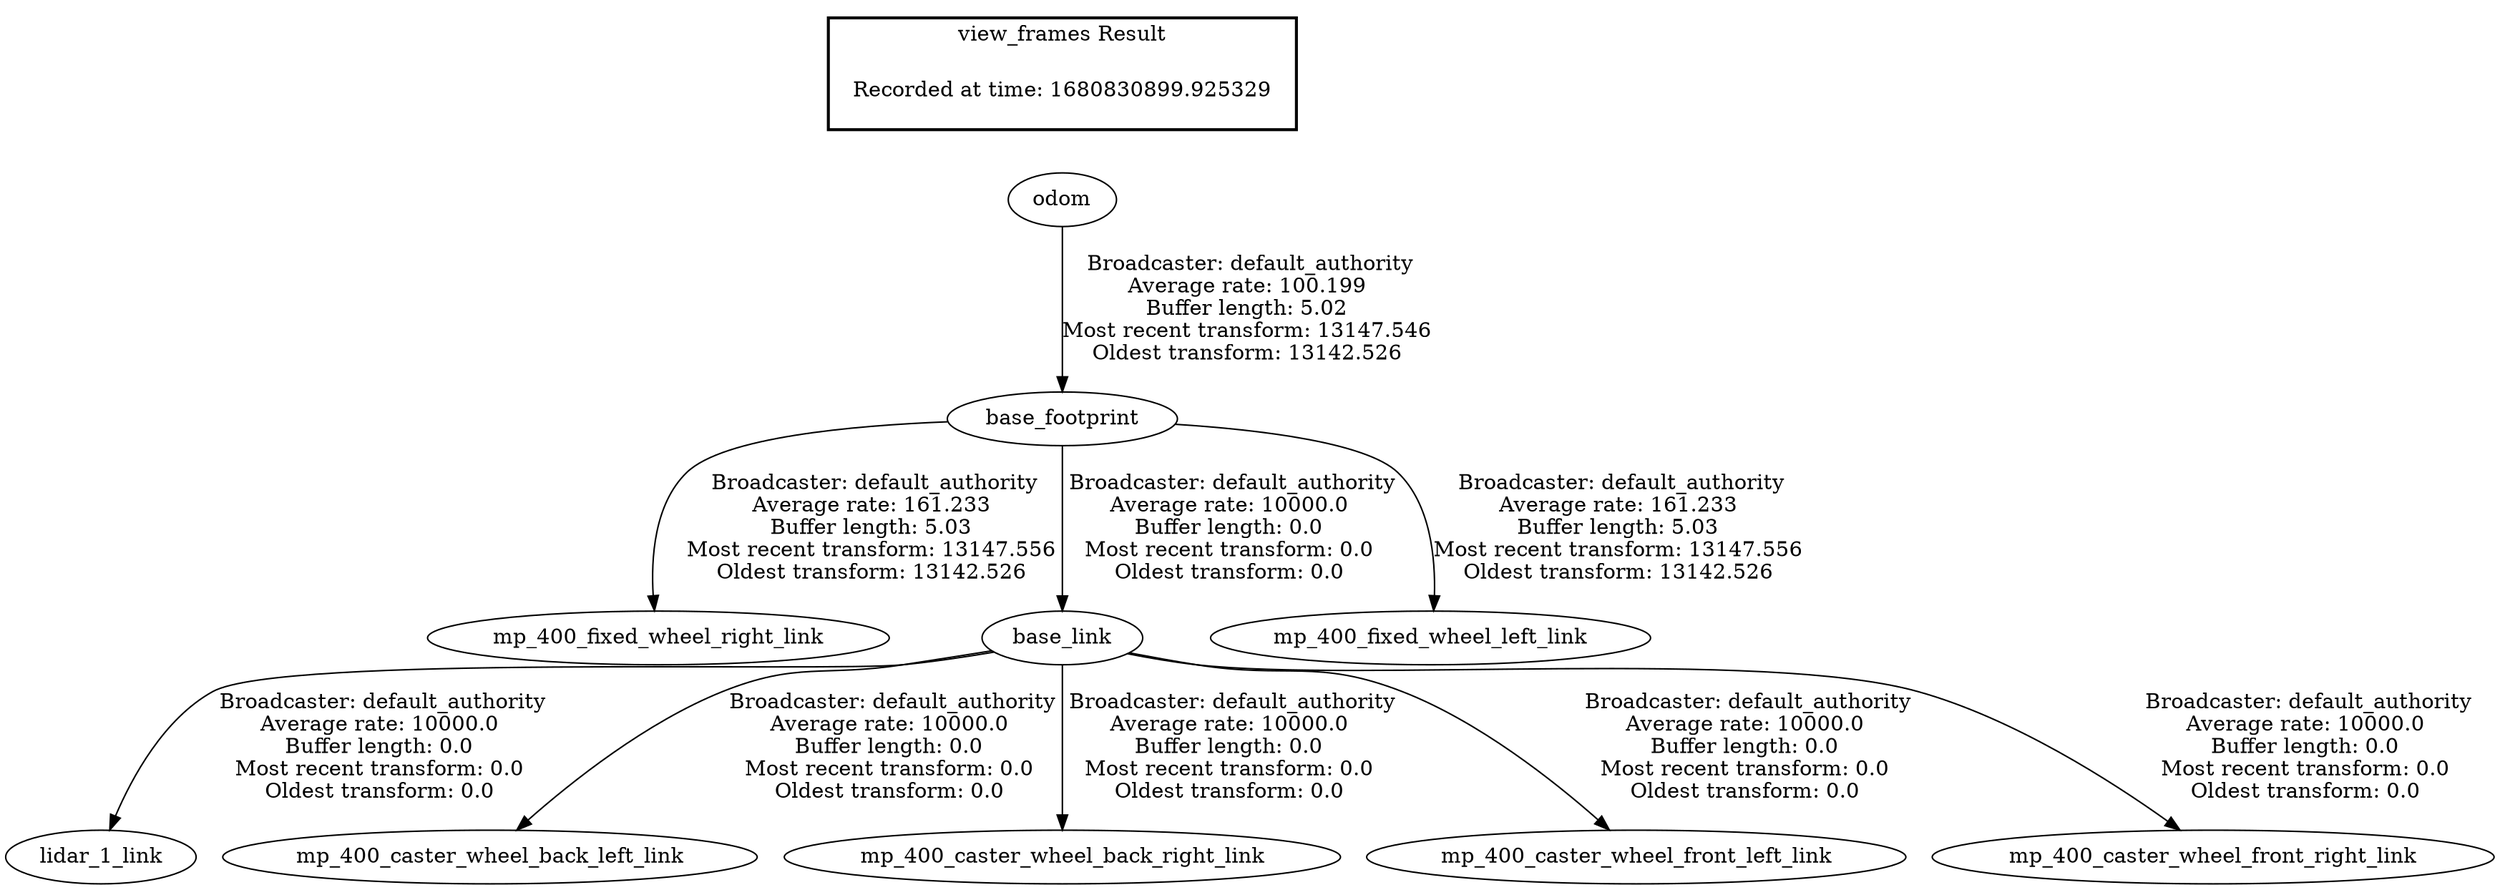 digraph G {
"base_footprint" -> "mp_400_fixed_wheel_right_link"[label=" Broadcaster: default_authority\nAverage rate: 161.233\nBuffer length: 5.03\nMost recent transform: 13147.556\nOldest transform: 13142.526\n"];
"odom" -> "base_footprint"[label=" Broadcaster: default_authority\nAverage rate: 100.199\nBuffer length: 5.02\nMost recent transform: 13147.546\nOldest transform: 13142.526\n"];
"base_footprint" -> "base_link"[label=" Broadcaster: default_authority\nAverage rate: 10000.0\nBuffer length: 0.0\nMost recent transform: 0.0\nOldest transform: 0.0\n"];
"base_link" -> "lidar_1_link"[label=" Broadcaster: default_authority\nAverage rate: 10000.0\nBuffer length: 0.0\nMost recent transform: 0.0\nOldest transform: 0.0\n"];
"base_link" -> "mp_400_caster_wheel_back_left_link"[label=" Broadcaster: default_authority\nAverage rate: 10000.0\nBuffer length: 0.0\nMost recent transform: 0.0\nOldest transform: 0.0\n"];
"base_link" -> "mp_400_caster_wheel_back_right_link"[label=" Broadcaster: default_authority\nAverage rate: 10000.0\nBuffer length: 0.0\nMost recent transform: 0.0\nOldest transform: 0.0\n"];
"base_link" -> "mp_400_caster_wheel_front_left_link"[label=" Broadcaster: default_authority\nAverage rate: 10000.0\nBuffer length: 0.0\nMost recent transform: 0.0\nOldest transform: 0.0\n"];
"base_link" -> "mp_400_caster_wheel_front_right_link"[label=" Broadcaster: default_authority\nAverage rate: 10000.0\nBuffer length: 0.0\nMost recent transform: 0.0\nOldest transform: 0.0\n"];
"base_footprint" -> "mp_400_fixed_wheel_left_link"[label=" Broadcaster: default_authority\nAverage rate: 161.233\nBuffer length: 5.03\nMost recent transform: 13147.556\nOldest transform: 13142.526\n"];
edge [style=invis];
 subgraph cluster_legend { style=bold; color=black; label ="view_frames Result";
"Recorded at time: 1680830899.925329"[ shape=plaintext ] ;
}->"odom";
}